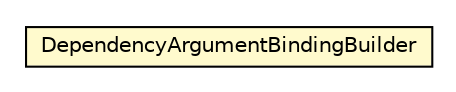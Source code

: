 #!/usr/local/bin/dot
#
# Class diagram 
# Generated by UMLGraph version 5.1 (http://www.umlgraph.org/)
#

digraph G {
	edge [fontname="Helvetica",fontsize=10,labelfontname="Helvetica",labelfontsize=10];
	node [fontname="Helvetica",fontsize=10,shape=plaintext];
	nodesep=0.25;
	ranksep=0.5;
	// org.androidtransfuse.gen.variableBuilder.InjectionBindingBuilder.DependencyBindingBuilder.DependencyArgumentBindingBuilder
	c77942 [label=<<table title="org.androidtransfuse.gen.variableBuilder.InjectionBindingBuilder.DependencyBindingBuilder.DependencyArgumentBindingBuilder" border="0" cellborder="1" cellspacing="0" cellpadding="2" port="p" bgcolor="lemonChiffon" href="./InjectionBindingBuilder.DependencyBindingBuilder.DependencyArgumentBindingBuilder.html">
		<tr><td><table border="0" cellspacing="0" cellpadding="1">
<tr><td align="center" balign="center"> DependencyArgumentBindingBuilder </td></tr>
		</table></td></tr>
		</table>>, fontname="Helvetica", fontcolor="black", fontsize=10.0];
}

